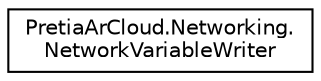 digraph "Graphical Class Hierarchy"
{
 // LATEX_PDF_SIZE
  edge [fontname="Helvetica",fontsize="10",labelfontname="Helvetica",labelfontsize="10"];
  node [fontname="Helvetica",fontsize="10",shape=record];
  rankdir="LR";
  Node0 [label="PretiaArCloud.Networking.\lNetworkVariableWriter",height=0.2,width=0.4,color="black", fillcolor="white", style="filled",URL="$structPretiaArCloud_1_1Networking_1_1NetworkVariableWriter.html",tooltip=" "];
}
